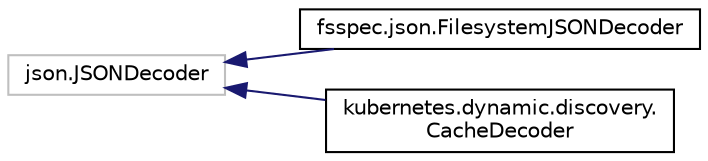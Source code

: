 digraph "Graphical Class Hierarchy"
{
 // LATEX_PDF_SIZE
  edge [fontname="Helvetica",fontsize="10",labelfontname="Helvetica",labelfontsize="10"];
  node [fontname="Helvetica",fontsize="10",shape=record];
  rankdir="LR";
  Node7163 [label="json.JSONDecoder",height=0.2,width=0.4,color="grey75", fillcolor="white", style="filled",tooltip=" "];
  Node7163 -> Node0 [dir="back",color="midnightblue",fontsize="10",style="solid",fontname="Helvetica"];
  Node0 [label="fsspec.json.FilesystemJSONDecoder",height=0.2,width=0.4,color="black", fillcolor="white", style="filled",URL="$classfsspec_1_1json_1_1FilesystemJSONDecoder.html",tooltip=" "];
  Node7163 -> Node7165 [dir="back",color="midnightblue",fontsize="10",style="solid",fontname="Helvetica"];
  Node7165 [label="kubernetes.dynamic.discovery.\lCacheDecoder",height=0.2,width=0.4,color="black", fillcolor="white", style="filled",URL="$classkubernetes_1_1dynamic_1_1discovery_1_1CacheDecoder.html",tooltip=" "];
}
